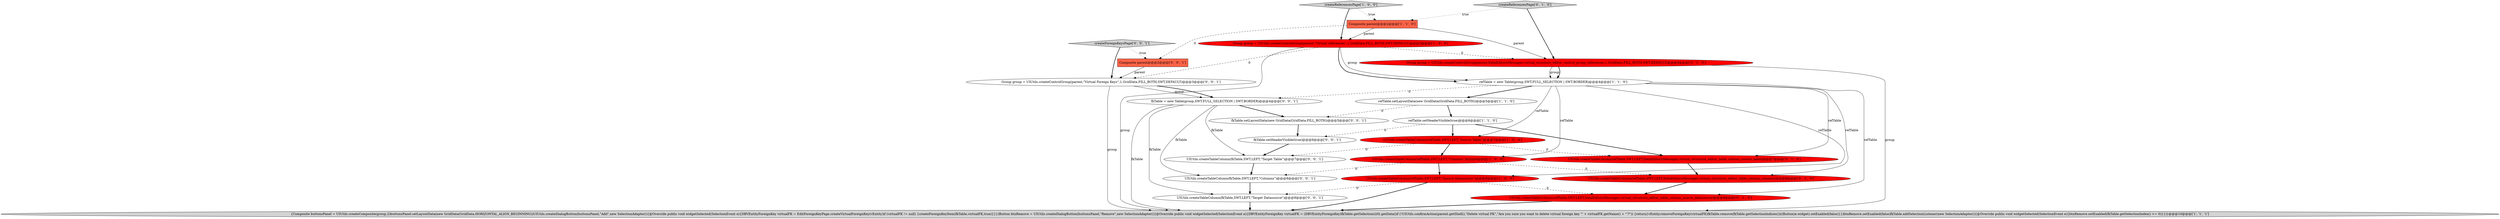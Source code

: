 digraph {
20 [style = filled, label = "Group group = UIUtils.createControlGroup(parent,\"Virtual Foreign Keys\",1,GridData.FILL_BOTH,SWT.DEFAULT)@@@3@@@['0', '0', '1']", fillcolor = white, shape = ellipse image = "AAA0AAABBB3BBB"];
2 [style = filled, label = "refTable = new Table(group,SWT.FULL_SELECTION | SWT.BORDER)@@@4@@@['1', '1', '0']", fillcolor = white, shape = ellipse image = "AAA0AAABBB1BBB"];
0 [style = filled, label = "createReferencesPage['1', '0', '0']", fillcolor = lightgray, shape = diamond image = "AAA0AAABBB1BBB"];
4 [style = filled, label = "UIUtils.createTableColumn(refTable,SWT.LEFT,\"Source Table\")@@@7@@@['1', '0', '0']", fillcolor = red, shape = ellipse image = "AAA1AAABBB1BBB"];
18 [style = filled, label = "createForeignKeysPage['0', '0', '1']", fillcolor = lightgray, shape = diamond image = "AAA0AAABBB3BBB"];
15 [style = filled, label = "fkTable.setHeaderVisible(true)@@@6@@@['0', '0', '1']", fillcolor = white, shape = ellipse image = "AAA0AAABBB3BBB"];
16 [style = filled, label = "UIUtils.createTableColumn(fkTable,SWT.LEFT,\"Target Table\")@@@7@@@['0', '0', '1']", fillcolor = white, shape = ellipse image = "AAA0AAABBB3BBB"];
17 [style = filled, label = "UIUtils.createTableColumn(fkTable,SWT.LEFT,\"Target Datasource\")@@@9@@@['0', '0', '1']", fillcolor = white, shape = ellipse image = "AAA0AAABBB3BBB"];
13 [style = filled, label = "UIUtils.createTableColumn(refTable,SWT.LEFT,DataEditorsMessages.virtual_structure_editor_table_column_source_table)@@@7@@@['0', '1', '0']", fillcolor = red, shape = ellipse image = "AAA1AAABBB2BBB"];
1 [style = filled, label = "refTable.setHeaderVisible(true)@@@6@@@['1', '1', '0']", fillcolor = white, shape = ellipse image = "AAA0AAABBB1BBB"];
8 [style = filled, label = "Group group = UIUtils.createControlGroup(parent,\"Virtual references\",1,GridData.FILL_BOTH,SWT.DEFAULT)@@@3@@@['1', '0', '0']", fillcolor = red, shape = ellipse image = "AAA1AAABBB1BBB"];
19 [style = filled, label = "UIUtils.createTableColumn(fkTable,SWT.LEFT,\"Columns\")@@@8@@@['0', '0', '1']", fillcolor = white, shape = ellipse image = "AAA0AAABBB3BBB"];
21 [style = filled, label = "fkTable.setLayoutData(new GridData(GridData.FILL_BOTH))@@@5@@@['0', '0', '1']", fillcolor = white, shape = ellipse image = "AAA0AAABBB3BBB"];
23 [style = filled, label = "Composite parent@@@2@@@['0', '0', '1']", fillcolor = tomato, shape = box image = "AAA0AAABBB3BBB"];
22 [style = filled, label = "fkTable = new Table(group,SWT.FULL_SELECTION | SWT.BORDER)@@@4@@@['0', '0', '1']", fillcolor = white, shape = ellipse image = "AAA0AAABBB3BBB"];
11 [style = filled, label = "Group group = UIUtils.createControlGroup(parent,DataEditorsMessages.virtual_structure_editor_control_group_references,1,GridData.FILL_BOTH,SWT.DEFAULT)@@@3@@@['0', '1', '0']", fillcolor = red, shape = ellipse image = "AAA1AAABBB2BBB"];
6 [style = filled, label = "Composite parent@@@2@@@['1', '1', '0']", fillcolor = tomato, shape = box image = "AAA0AAABBB1BBB"];
3 [style = filled, label = "UIUtils.createTableColumn(refTable,SWT.LEFT,\"Columns\")@@@8@@@['1', '0', '0']", fillcolor = red, shape = ellipse image = "AAA1AAABBB1BBB"];
12 [style = filled, label = "UIUtils.createTableColumn(refTable,SWT.LEFT,DataEditorsMessages.virtual_structure_editor_table_column_columns)@@@8@@@['0', '1', '0']", fillcolor = red, shape = ellipse image = "AAA1AAABBB2BBB"];
7 [style = filled, label = "{Composite buttonsPanel = UIUtils.createComposite(group,2)buttonsPanel.setLayoutData(new GridData(GridData.HORIZONTAL_ALIGN_BEGINNING))UIUtils.createDialogButton(buttonsPanel,\"Add\",new SelectionAdapter(){@Override public void widgetSelected(SelectionEvent e){DBVEntityForeignKey virtualFK = EditForeignKeyPage.createVirtualForeignKey(vEntity)if (virtualFK != null) {createForeignKeyItem(fkTable,virtualFK,true)}}})Button btnRemove = UIUtils.createDialogButton(buttonsPanel,\"Remove\",new SelectionAdapter(){@Override public void widgetSelected(SelectionEvent e){DBVEntityForeignKey virtualFK = (DBVEntityForeignKey)fkTable.getSelection()(0(.getData()if (!UIUtils.confirmAction(parent.getShell(),\"Delete virtual FK\",\"Are you sure you want to delete virtual foreign key '\" + virtualFK.getName() + \"'?\")) {return}vEntity.removeForeignKey(virtualFK)fkTable.remove(fkTable.getSelectionIndices())((Button)e.widget).setEnabled(false)}})btnRemove.setEnabled(false)fkTable.addSelectionListener(new SelectionAdapter(){@Override public void widgetSelected(SelectionEvent e){btnRemove.setEnabled(fkTable.getSelectionIndex() >= 0)}})}@@@10@@@['1', '1', '1']", fillcolor = lightgray, shape = ellipse image = "AAA0AAABBB1BBB"];
5 [style = filled, label = "UIUtils.createTableColumn(refTable,SWT.LEFT,\"Source Datasource\")@@@9@@@['1', '0', '0']", fillcolor = red, shape = ellipse image = "AAA1AAABBB1BBB"];
14 [style = filled, label = "createReferencesPage['0', '1', '0']", fillcolor = lightgray, shape = diamond image = "AAA0AAABBB2BBB"];
9 [style = filled, label = "refTable.setLayoutData(new GridData(GridData.FILL_BOTH))@@@5@@@['1', '1', '0']", fillcolor = white, shape = ellipse image = "AAA0AAABBB1BBB"];
10 [style = filled, label = "UIUtils.createTableColumn(refTable,SWT.LEFT,DataEditorsMessages.virtual_structure_editor_table_column_source_datasource)@@@9@@@['0', '1', '0']", fillcolor = red, shape = ellipse image = "AAA1AAABBB2BBB"];
8->7 [style = solid, label="group"];
4->3 [style = bold, label=""];
1->4 [style = bold, label=""];
4->16 [style = dashed, label="0"];
2->12 [style = solid, label="refTable"];
2->13 [style = solid, label="refTable"];
22->19 [style = solid, label="fkTable"];
1->15 [style = dashed, label="0"];
21->15 [style = bold, label=""];
2->4 [style = solid, label="refTable"];
8->20 [style = dashed, label="0"];
22->21 [style = bold, label=""];
14->6 [style = dotted, label="true"];
8->2 [style = solid, label="group"];
2->5 [style = solid, label="refTable"];
11->2 [style = solid, label="group"];
11->7 [style = solid, label="group"];
2->9 [style = bold, label=""];
19->17 [style = bold, label=""];
16->19 [style = bold, label=""];
2->10 [style = solid, label="refTable"];
15->16 [style = bold, label=""];
0->6 [style = dotted, label="true"];
10->7 [style = bold, label=""];
1->13 [style = bold, label=""];
18->23 [style = dotted, label="true"];
11->2 [style = bold, label=""];
20->22 [style = solid, label="group"];
20->22 [style = bold, label=""];
3->19 [style = dashed, label="0"];
17->7 [style = bold, label=""];
2->3 [style = solid, label="refTable"];
18->20 [style = bold, label=""];
3->5 [style = bold, label=""];
12->10 [style = bold, label=""];
13->12 [style = bold, label=""];
3->12 [style = dashed, label="0"];
5->17 [style = dashed, label="0"];
8->2 [style = bold, label=""];
5->10 [style = dashed, label="0"];
23->20 [style = solid, label="parent"];
9->21 [style = dashed, label="0"];
20->7 [style = solid, label="group"];
22->16 [style = solid, label="fkTable"];
0->8 [style = bold, label=""];
22->7 [style = solid, label="fkTable"];
5->7 [style = bold, label=""];
8->11 [style = dashed, label="0"];
9->1 [style = bold, label=""];
4->13 [style = dashed, label="0"];
22->17 [style = solid, label="fkTable"];
2->22 [style = dashed, label="0"];
14->11 [style = bold, label=""];
6->23 [style = dashed, label="0"];
6->8 [style = solid, label="parent"];
6->11 [style = solid, label="parent"];
}
